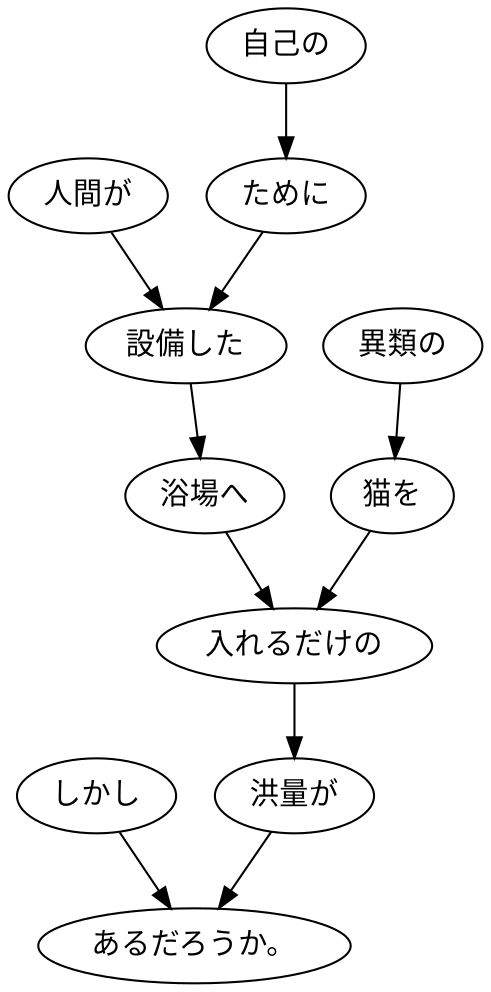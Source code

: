 digraph graph4219 {
	node0 [label="しかし"];
	node1 [label="人間が"];
	node2 [label="自己の"];
	node3 [label="ために"];
	node4 [label="設備した"];
	node5 [label="浴場へ"];
	node6 [label="異類の"];
	node7 [label="猫を"];
	node8 [label="入れるだけの"];
	node9 [label="洪量が"];
	node10 [label="あるだろうか。"];
	node0 -> node10;
	node1 -> node4;
	node2 -> node3;
	node3 -> node4;
	node4 -> node5;
	node5 -> node8;
	node6 -> node7;
	node7 -> node8;
	node8 -> node9;
	node9 -> node10;
}
